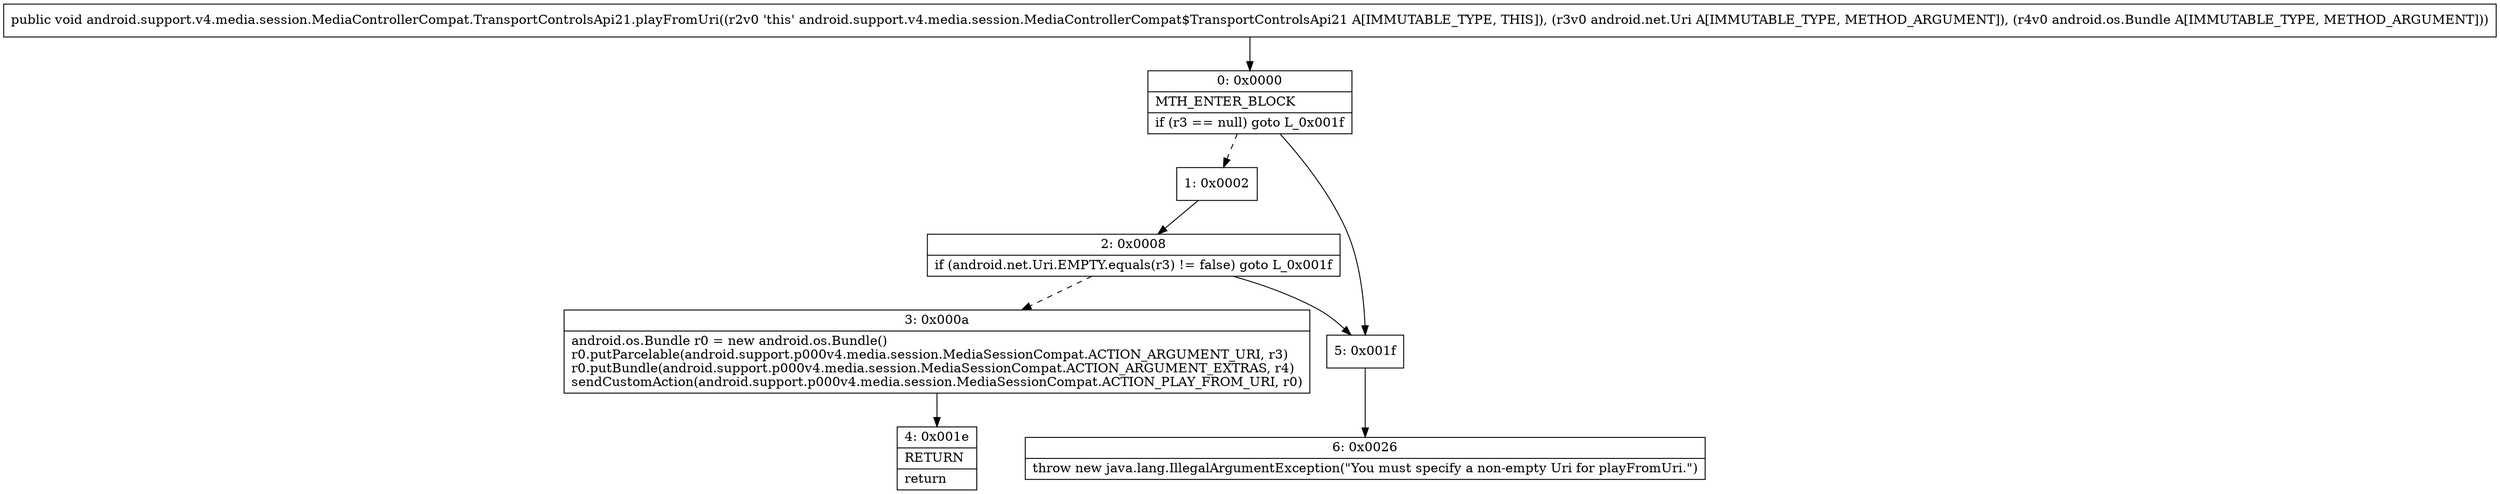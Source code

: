 digraph "CFG forandroid.support.v4.media.session.MediaControllerCompat.TransportControlsApi21.playFromUri(Landroid\/net\/Uri;Landroid\/os\/Bundle;)V" {
Node_0 [shape=record,label="{0\:\ 0x0000|MTH_ENTER_BLOCK\l|if (r3 == null) goto L_0x001f\l}"];
Node_1 [shape=record,label="{1\:\ 0x0002}"];
Node_2 [shape=record,label="{2\:\ 0x0008|if (android.net.Uri.EMPTY.equals(r3) != false) goto L_0x001f\l}"];
Node_3 [shape=record,label="{3\:\ 0x000a|android.os.Bundle r0 = new android.os.Bundle()\lr0.putParcelable(android.support.p000v4.media.session.MediaSessionCompat.ACTION_ARGUMENT_URI, r3)\lr0.putBundle(android.support.p000v4.media.session.MediaSessionCompat.ACTION_ARGUMENT_EXTRAS, r4)\lsendCustomAction(android.support.p000v4.media.session.MediaSessionCompat.ACTION_PLAY_FROM_URI, r0)\l}"];
Node_4 [shape=record,label="{4\:\ 0x001e|RETURN\l|return\l}"];
Node_5 [shape=record,label="{5\:\ 0x001f}"];
Node_6 [shape=record,label="{6\:\ 0x0026|throw new java.lang.IllegalArgumentException(\"You must specify a non\-empty Uri for playFromUri.\")\l}"];
MethodNode[shape=record,label="{public void android.support.v4.media.session.MediaControllerCompat.TransportControlsApi21.playFromUri((r2v0 'this' android.support.v4.media.session.MediaControllerCompat$TransportControlsApi21 A[IMMUTABLE_TYPE, THIS]), (r3v0 android.net.Uri A[IMMUTABLE_TYPE, METHOD_ARGUMENT]), (r4v0 android.os.Bundle A[IMMUTABLE_TYPE, METHOD_ARGUMENT])) }"];
MethodNode -> Node_0;
Node_0 -> Node_1[style=dashed];
Node_0 -> Node_5;
Node_1 -> Node_2;
Node_2 -> Node_3[style=dashed];
Node_2 -> Node_5;
Node_3 -> Node_4;
Node_5 -> Node_6;
}

